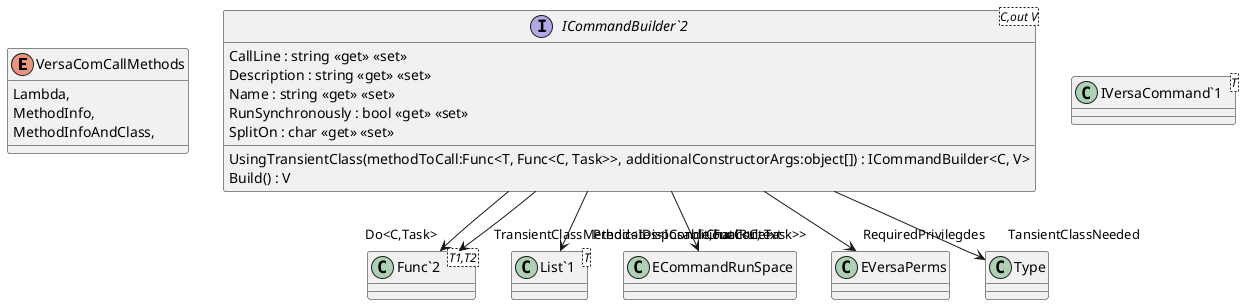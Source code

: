 @startuml
enum VersaComCallMethods {
    Lambda,
    MethodInfo,
    MethodInfoAndClass,
}
interface "ICommandBuilder`2"<C,out V> {
    CallLine : string <<get>> <<set>>
    Description : string <<get>> <<set>>
    Name : string <<get>> <<set>>
    RunSynchronously : bool <<get>> <<set>>
    SplitOn : char <<get>> <<set>>
    UsingTransientClass(methodToCall:Func<T, Func<C, Task>>, additionalConstructorArgs:object[]) : ICommandBuilder<C, V>
    Build() : V
}
class "IVersaCommand`1"<T> {
}
class "Func`2"<T1,T2> {
}
class "List`1"<T> {
}
"ICommandBuilder`2" --> "ChatContext" ECommandRunSpace
"ICommandBuilder`2" --> "Do<C,Task>" "Func`2"
"ICommandBuilder`2" --> "Predicates<IConditionalRule>" "List`1"
"ICommandBuilder`2" --> "RequiredPrivilegdes" EVersaPerms
"ICommandBuilder`2" --> "TansientClassNeeded" Type
"ICommandBuilder`2" --> "TransientClassMethod<IDisposable,Func<C, Task>>" "Func`2"
@enduml
